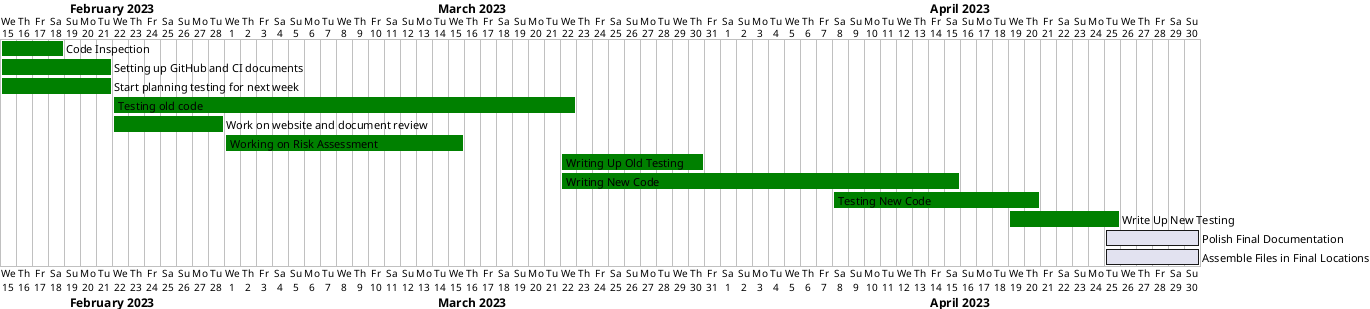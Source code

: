 @startgantt

Project starts 2023-2-15

[Code Inspection] starts 2023-2-15 and lasts 4 days and is colored in green
[Setting up GitHub and CI documents] starts 2023-2-15 and lasts 7 days and is colored in green
[Start planning testing for next week] starts 2023-2-15 and lasts 7 days and is colored in green

[Testing old code] starts 2023-2-22 and ends 2023-3-22 and is colored in green
[Work on website and document review] starts 2023-2-22 and lasts 7 days and is colored in green

[Working on Risk Assessment] starts 2023-2-29 and ends 2023-3-15 and is colored in green

[Writing Up Old Testing] starts 2023-3-22 and ends 2023-3-30 and is colored in green

[Writing New Code] starts 2023-3-22  and ends 2023-4-15 and is colored in green

[Testing New Code] starts 2023-4-8 and ends 2023-4-20 and is colored in green



[Write Up New Testing] starts 2023-4-19 and ends 2023-4-25 and is colored in green

[Polish Final Documentation] starts 2023-4-25 and ends 2023-4-30

[Assemble Files in Final Locations] starts 2023-4-25 and ends 2023-4-30


@endgantt